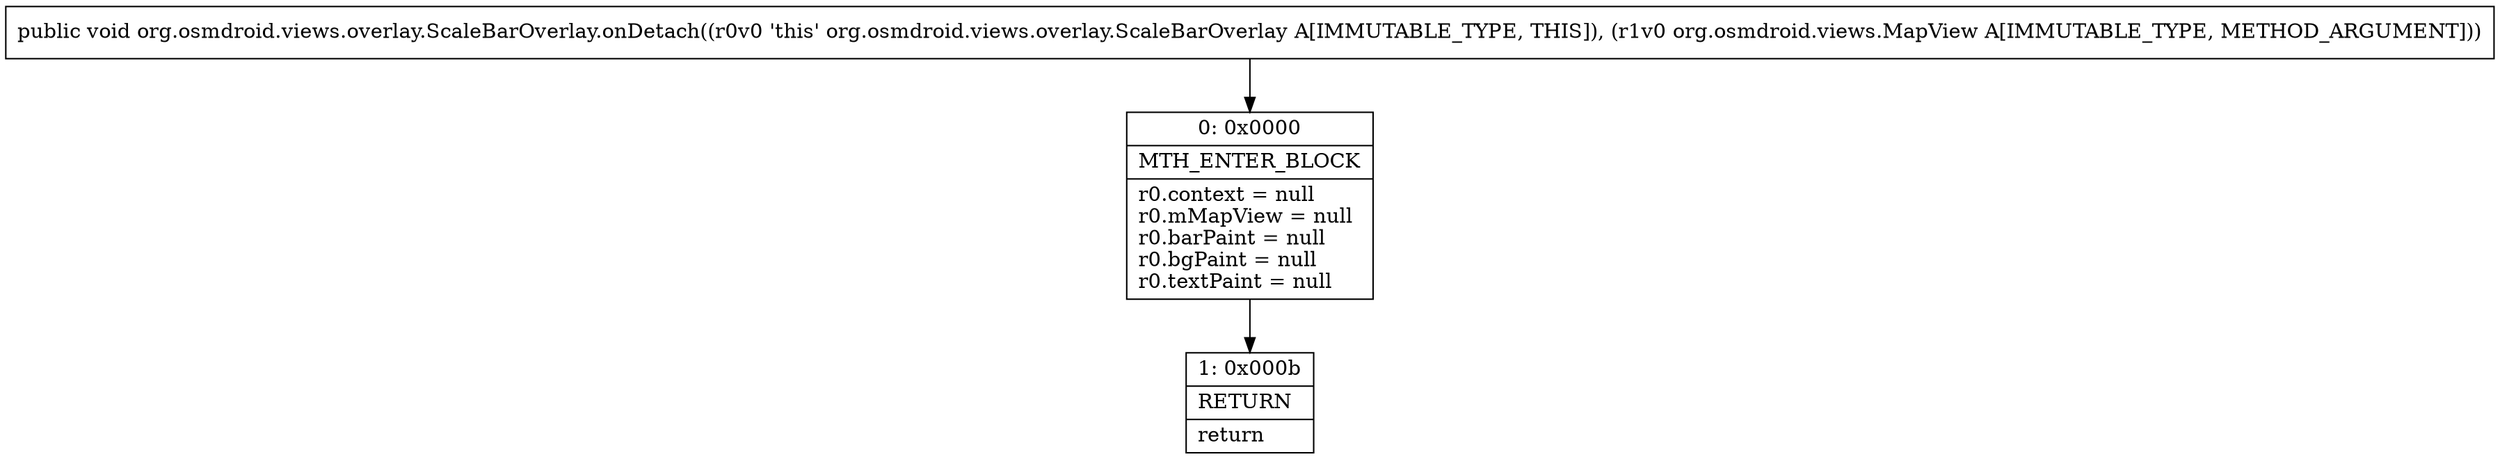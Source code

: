 digraph "CFG fororg.osmdroid.views.overlay.ScaleBarOverlay.onDetach(Lorg\/osmdroid\/views\/MapView;)V" {
Node_0 [shape=record,label="{0\:\ 0x0000|MTH_ENTER_BLOCK\l|r0.context = null\lr0.mMapView = null\lr0.barPaint = null\lr0.bgPaint = null\lr0.textPaint = null\l}"];
Node_1 [shape=record,label="{1\:\ 0x000b|RETURN\l|return\l}"];
MethodNode[shape=record,label="{public void org.osmdroid.views.overlay.ScaleBarOverlay.onDetach((r0v0 'this' org.osmdroid.views.overlay.ScaleBarOverlay A[IMMUTABLE_TYPE, THIS]), (r1v0 org.osmdroid.views.MapView A[IMMUTABLE_TYPE, METHOD_ARGUMENT])) }"];
MethodNode -> Node_0;
Node_0 -> Node_1;
}

